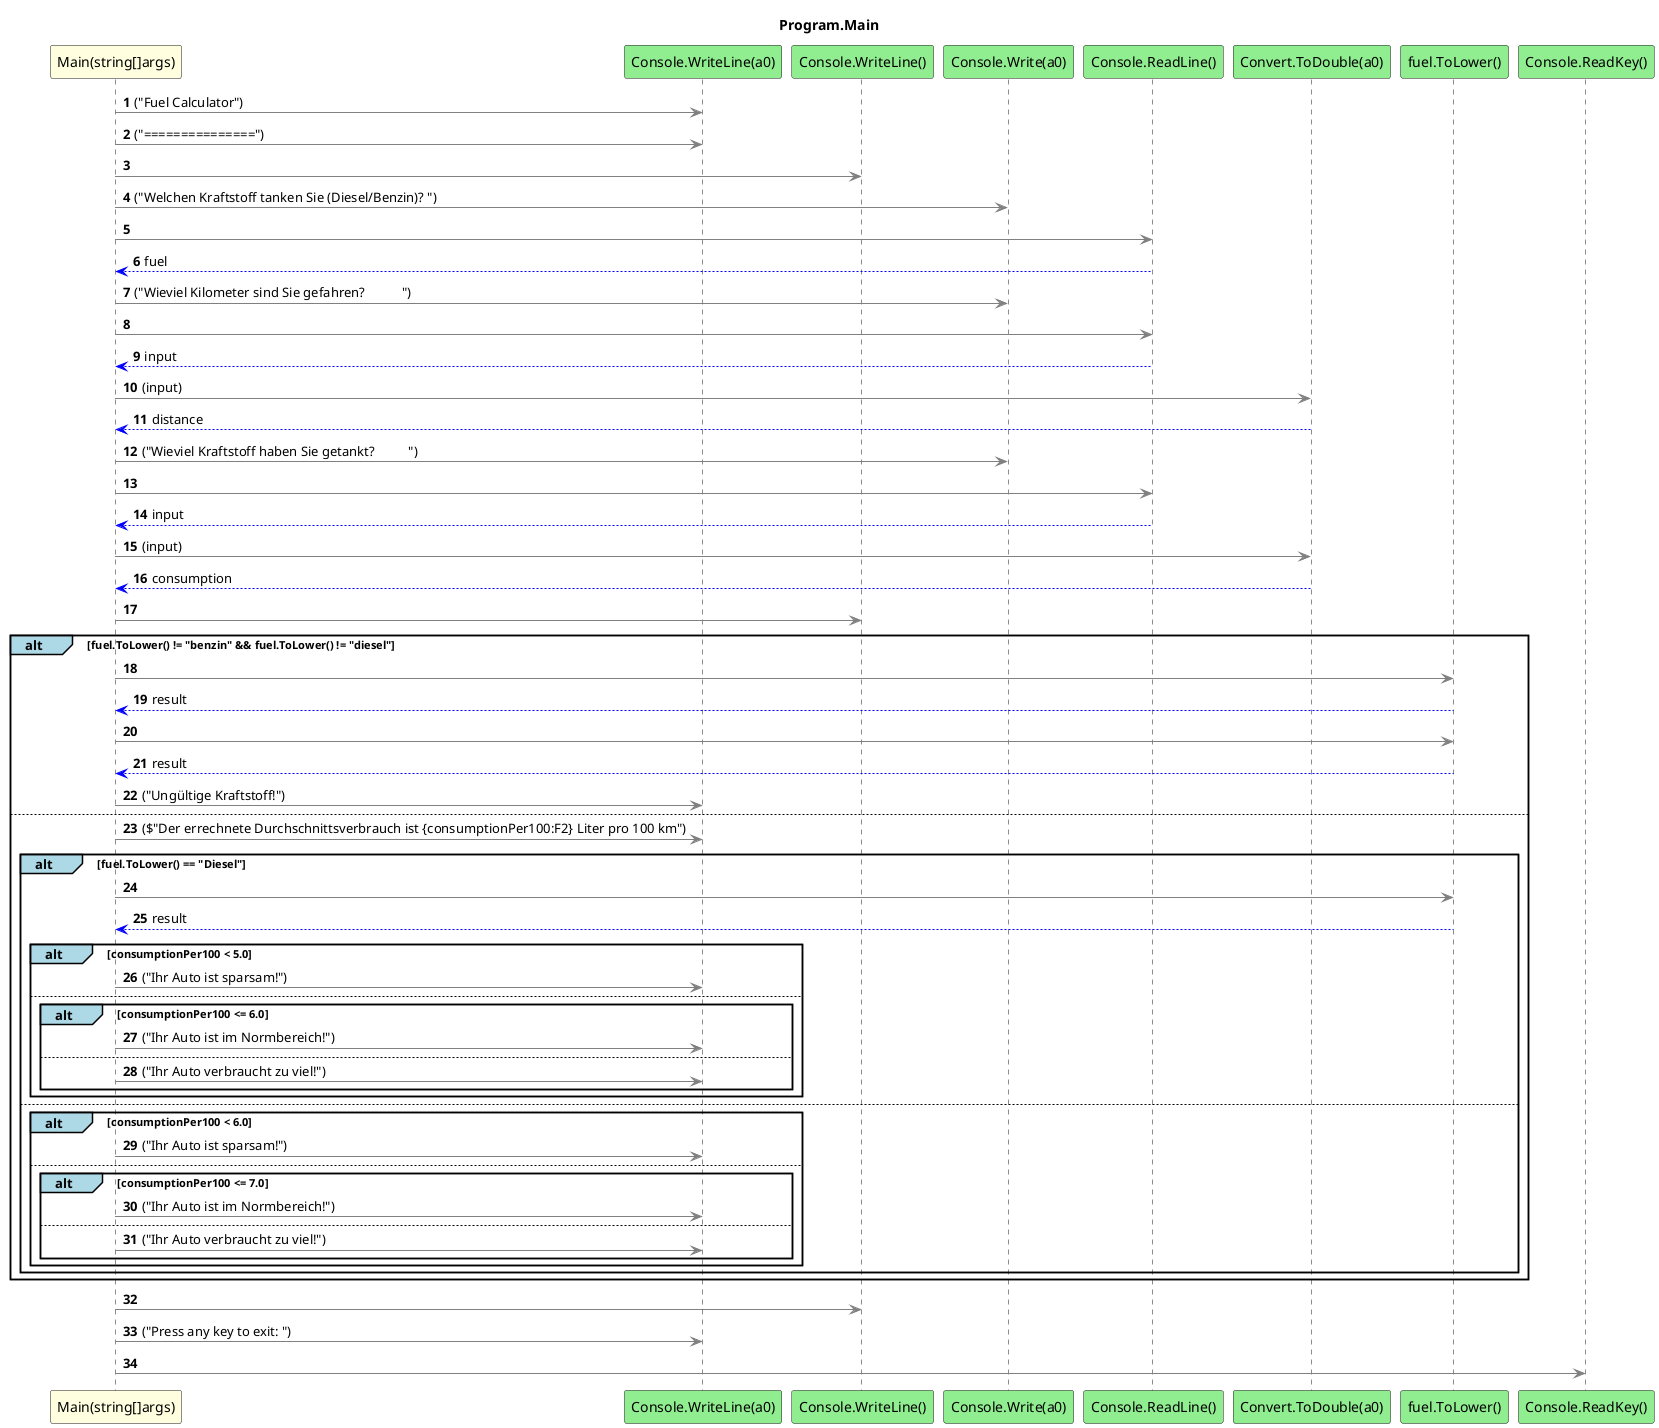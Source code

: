 @startuml Program.Main
title Program.Main
participant "Main(string[]args)" as Main_p0 #LightYellow
participant "Console.WriteLine(a0)" as Console_WriteLine_a0 #LightGreen
participant "Console.WriteLine()" as Console_WriteLine #LightGreen
participant "Console.Write(a0)" as Console_Write_a0 #LightGreen
participant "Console.ReadLine()" as Console_ReadLine #LightGreen
participant "Convert.ToDouble(a0)" as Convert_ToDouble_a0 #LightGreen
participant "fuel.ToLower()" as fuel_ToLower #LightGreen
participant "Console.ReadKey()" as Console_ReadKey #LightGreen
autonumber
Main_p0 -[#grey]> Console_WriteLine_a0 : ("Fuel Calculator")
Main_p0 -[#grey]> Console_WriteLine_a0 : ("===============")
Main_p0 -[#grey]> Console_WriteLine
Main_p0 -[#grey]> Console_Write_a0 : ("Welchen Kraftstoff tanken Sie (Diesel/Benzin)? ")
Main_p0 -[#grey]> Console_ReadLine
Console_ReadLine -[#blue]-> Main_p0 : fuel
Main_p0 -[#grey]> Console_Write_a0 : ("Wieviel Kilometer sind Sie gefahren?           ")
Main_p0 -[#grey]> Console_ReadLine
Console_ReadLine -[#blue]-> Main_p0 : input
Main_p0 -[#grey]> Convert_ToDouble_a0 : (input)
Convert_ToDouble_a0 -[#blue]-> Main_p0 : distance
Main_p0 -[#grey]> Console_Write_a0 : ("Wieviel Kraftstoff haben Sie getankt?          ")
Main_p0 -[#grey]> Console_ReadLine
Console_ReadLine -[#blue]-> Main_p0 : input
Main_p0 -[#grey]> Convert_ToDouble_a0 : (input)
Convert_ToDouble_a0 -[#blue]-> Main_p0 : consumption
Main_p0 -[#grey]> Console_WriteLine
alt#LightBlue fuel.ToLower() != "benzin" && fuel.ToLower() != "diesel"
    Main_p0 -[#grey]> fuel_ToLower
    fuel_ToLower -[#blue]-> Main_p0 : result
    Main_p0 -[#grey]> fuel_ToLower
    fuel_ToLower -[#blue]-> Main_p0 : result
    Main_p0 -[#grey]> Console_WriteLine_a0 : ("Ungültige Kraftstoff!")
    else
        Main_p0 -[#grey]> Console_WriteLine_a0 : ($"Der errechnete Durchschnittsverbrauch ist {consumptionPer100:F2} Liter pro 100 km")
        alt#LightBlue fuel.ToLower() == "Diesel"
            Main_p0 -[#grey]> fuel_ToLower
            fuel_ToLower -[#blue]-> Main_p0 : result
            alt#LightBlue consumptionPer100 < 5.0
                Main_p0 -[#grey]> Console_WriteLine_a0 : ("Ihr Auto ist sparsam!")
                else
                    alt#LightBlue consumptionPer100 <= 6.0
                        Main_p0 -[#grey]> Console_WriteLine_a0 : ("Ihr Auto ist im Normbereich!")
                        else
                            Main_p0 -[#grey]> Console_WriteLine_a0 : ("Ihr Auto verbraucht zu viel!")
                    end
            end
            else
                alt#LightBlue consumptionPer100 < 6.0
                    Main_p0 -[#grey]> Console_WriteLine_a0 : ("Ihr Auto ist sparsam!")
                    else
                        alt#LightBlue consumptionPer100 <= 7.0
                            Main_p0 -[#grey]> Console_WriteLine_a0 : ("Ihr Auto ist im Normbereich!")
                            else
                                Main_p0 -[#grey]> Console_WriteLine_a0 : ("Ihr Auto verbraucht zu viel!")
                        end
                end
        end
end
Main_p0 -[#grey]> Console_WriteLine
Main_p0 -[#grey]> Console_WriteLine_a0 : ("Press any key to exit: ")
Main_p0 -[#grey]> Console_ReadKey
@enduml
